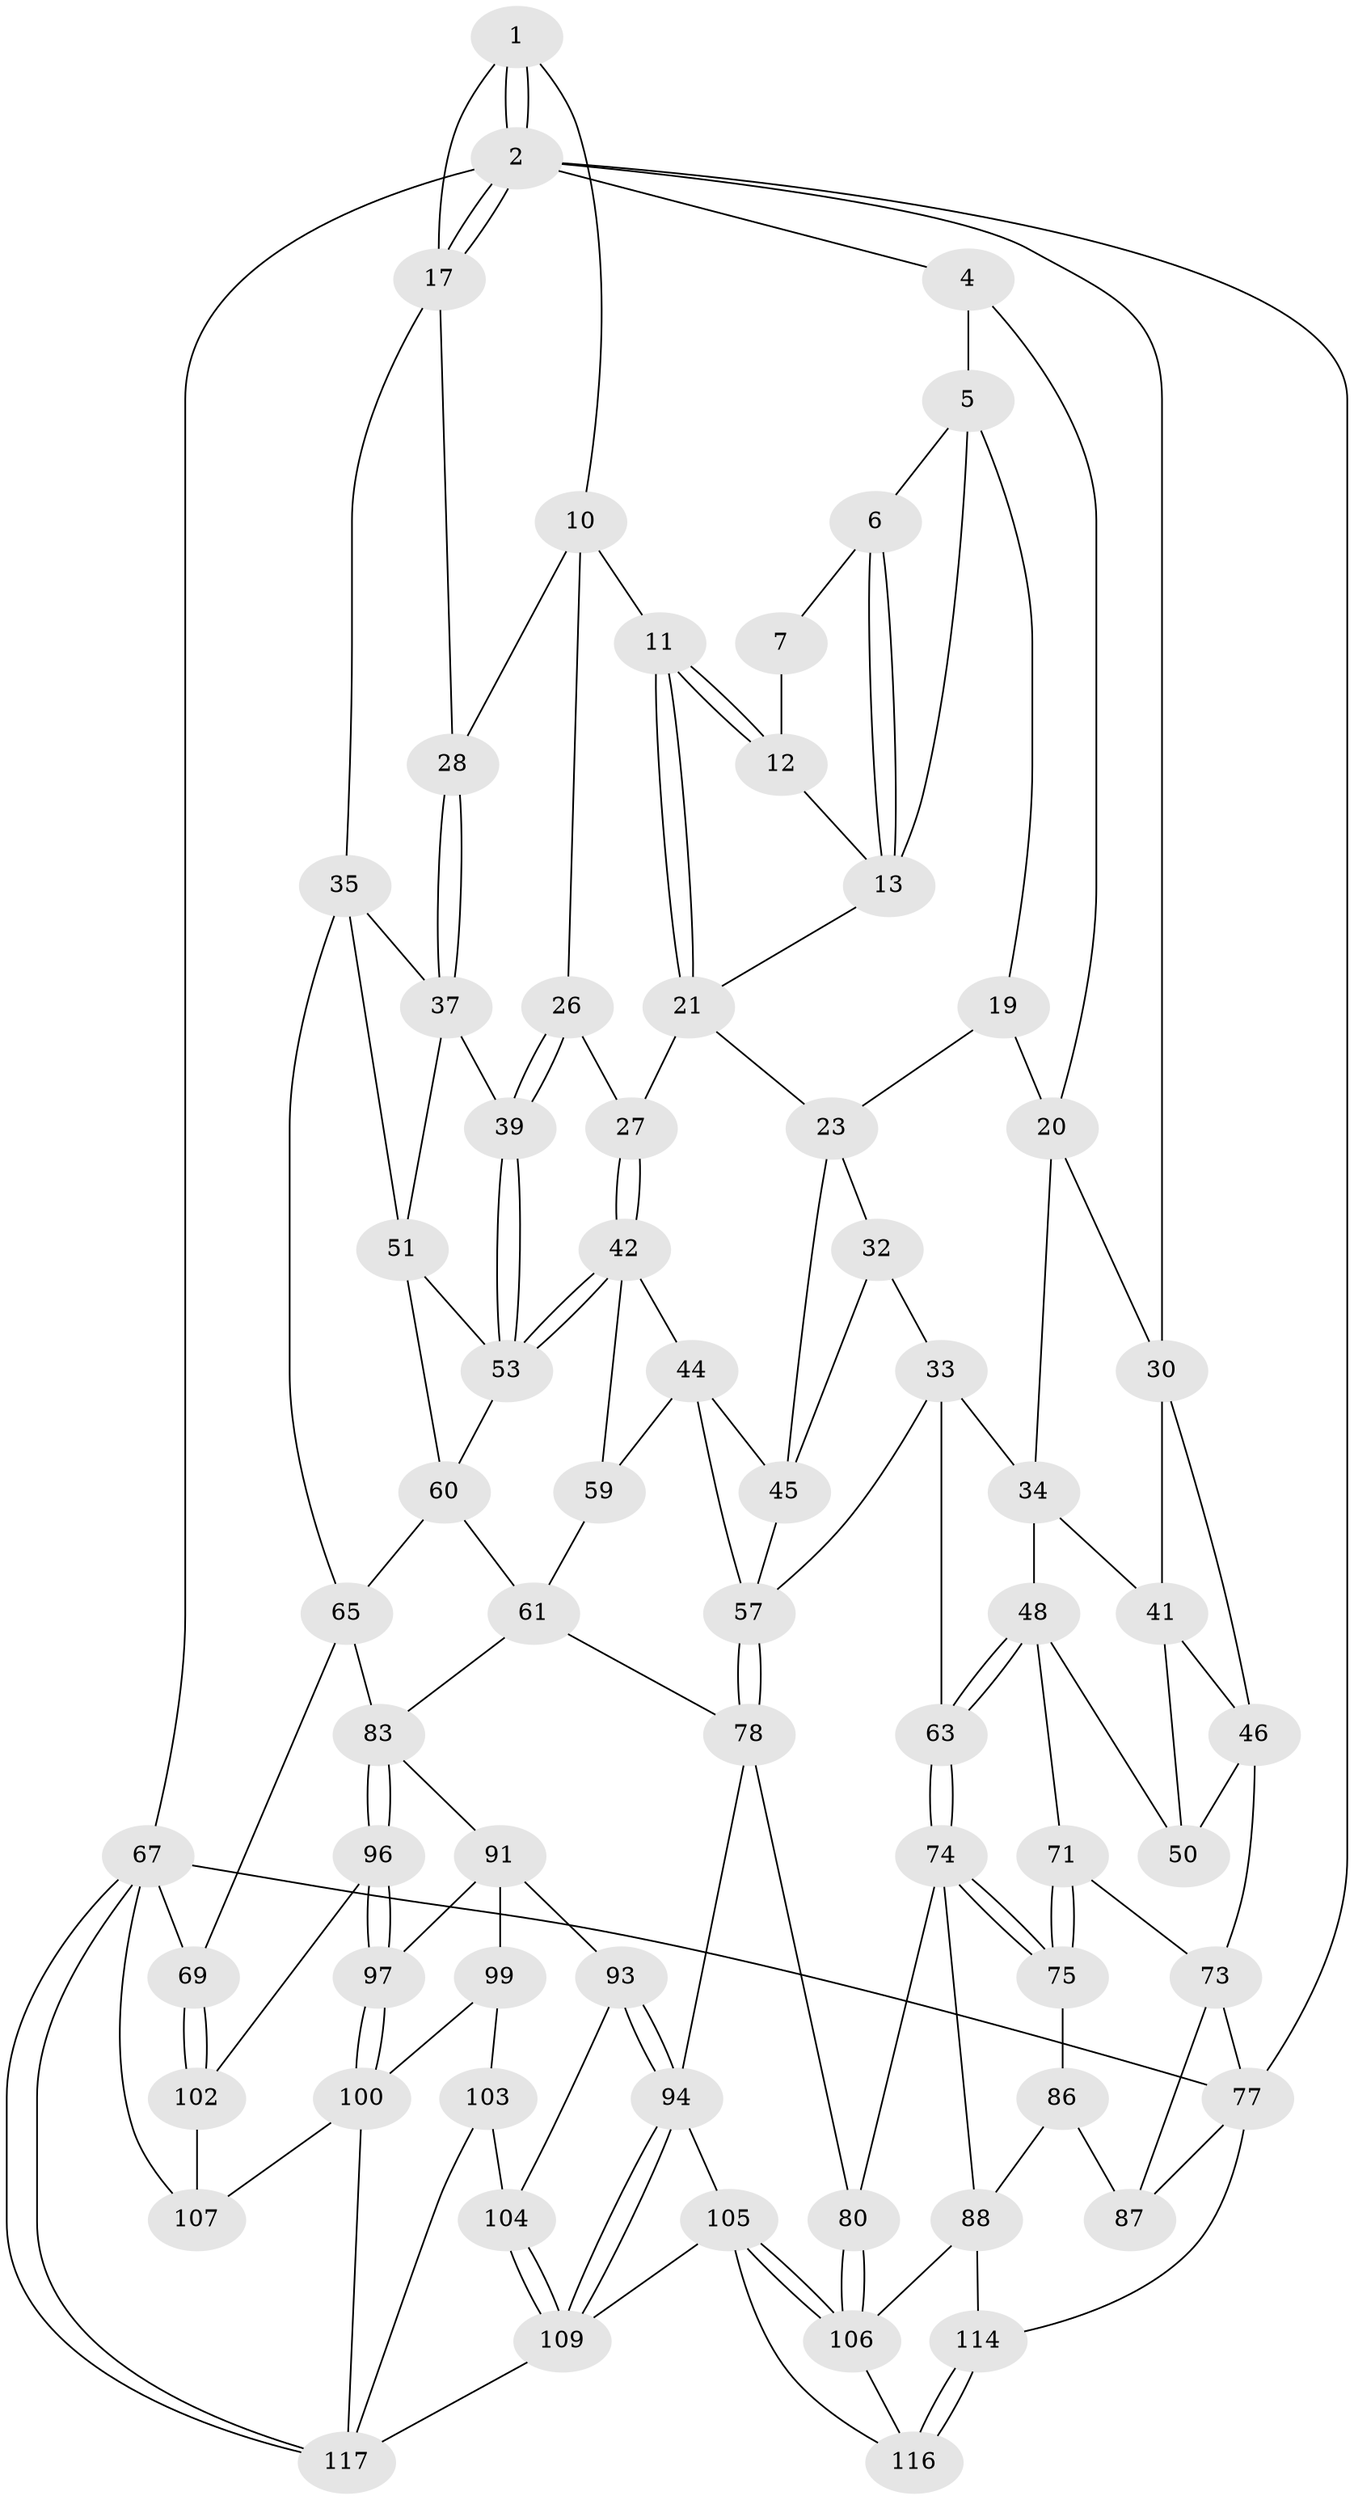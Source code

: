 // Generated by graph-tools (version 1.1) at 2025/24/03/03/25 07:24:31]
// undirected, 70 vertices, 152 edges
graph export_dot {
graph [start="1"]
  node [color=gray90,style=filled];
  1 [pos="+0.8449030969299769+0",super="+9"];
  2 [pos="+1+0",super="+3"];
  4 [pos="+0+0"];
  5 [pos="+0.14373874799381473+0",super="+14"];
  6 [pos="+0.47546288850015395+0"];
  7 [pos="+0.4769278542048096+0",super="+8"];
  10 [pos="+0.727740453265959+0.15278702438316646",super="+25"];
  11 [pos="+0.7049210222548616+0.14548095717468187"];
  12 [pos="+0.6888733303838638+0.07917624365398514",super="+15"];
  13 [pos="+0.3351025676516046+0.10378718934020416",super="+16"];
  17 [pos="+1+0",super="+18"];
  19 [pos="+0.2615030854271598+0.12143498340210918"];
  20 [pos="+0.12047558754984981+0.16222728309736453",super="+29"];
  21 [pos="+0.5582613647877418+0.23640302397991753",super="+22"];
  23 [pos="+0.45131423636111867+0.3116456953811441",super="+24"];
  26 [pos="+0.7357567976619696+0.33942696304111086"];
  27 [pos="+0.6310332836037438+0.3024920557382735"];
  28 [pos="+0.8249199537255355+0.19260574662078056"];
  30 [pos="+0.09458057112456467+0.20893874647786637",super="+31"];
  32 [pos="+0.3149194539156612+0.34898833605963064"];
  33 [pos="+0.307500797106472+0.3537086590258958",super="+62"];
  34 [pos="+0.27197171527608593+0.3613738069063692",super="+40"];
  35 [pos="+1+0.18377766432949594",super="+36"];
  37 [pos="+0.8909488821319284+0.33454079139217374",super="+38"];
  39 [pos="+0.7649357030101179+0.3951373481248686"];
  41 [pos="+0.07030677472913187+0.34851321747628367",super="+47"];
  42 [pos="+0.6241725549378627+0.42922690903006133",super="+43"];
  44 [pos="+0.5355063262002678+0.42696902471617604",super="+56"];
  45 [pos="+0.47480616133853+0.360629481273426",super="+54"];
  46 [pos="+0+0.42138258409952783",super="+70"];
  48 [pos="+0.1786084510790626+0.47693969267801467",super="+49"];
  50 [pos="+0.07831733623397995+0.4995052173797214"];
  51 [pos="+0.9417565645911309+0.4937407860036556",super="+52"];
  53 [pos="+0.754279025208259+0.4324373179678203",super="+55"];
  57 [pos="+0.46047659564662624+0.620230379931816",super="+58"];
  59 [pos="+0.6285267691132697+0.5705922807451876"];
  60 [pos="+0.7550199487113297+0.4845740940185607",super="+64"];
  61 [pos="+0.6858032105974992+0.5895184633805381",super="+82"];
  63 [pos="+0.28774718148745915+0.6043458846454439"];
  65 [pos="+1+0.6385270037553228",super="+66"];
  67 [pos="+1+1",super="+68"];
  69 [pos="+1+0.7769306851925378"];
  71 [pos="+0.13667544634905307+0.6181858418984012",super="+72"];
  73 [pos="+0+0.5561425932538661",super="+76"];
  74 [pos="+0.23656996839467878+0.6738765316981647",super="+81"];
  75 [pos="+0.21366865725394169+0.6625966789836865",super="+85"];
  77 [pos="+0+1",super="+115"];
  78 [pos="+0.46933682666172183+0.7119477686750517",super="+79"];
  80 [pos="+0.3309150552434776+0.8114969154870536"];
  83 [pos="+0.9748305188056161+0.6613376135349711",super="+84"];
  86 [pos="+0.10258150925463708+0.8075725933365576",super="+90"];
  87 [pos="+0+0.8221031802222233",super="+110"];
  88 [pos="+0.23772123678400453+0.8040955589788482",super="+89"];
  91 [pos="+0.7297839930665145+0.6923865546132463",super="+92"];
  93 [pos="+0.6241251836794119+0.8172997250182085"];
  94 [pos="+0.5793336896612435+0.8291702686851489",super="+95"];
  96 [pos="+0.8610358866820577+0.8445412279484512"];
  97 [pos="+0.8250943035992495+0.8626686700135086",super="+98"];
  99 [pos="+0.7337207249551205+0.8342662289257414",super="+101"];
  100 [pos="+0.8005414819287276+0.9109881615808563",super="+108"];
  102 [pos="+0.9139514632005505+0.8859852161056334"];
  103 [pos="+0.7566721078117674+0.9284510833972994"];
  104 [pos="+0.6975339405670838+0.887782096436104"];
  105 [pos="+0.431312932583093+0.975014996163744",super="+112"];
  106 [pos="+0.3641238974269675+0.8946722396787773",super="+113"];
  107 [pos="+0.9165519408571026+0.8970384209899971"];
  109 [pos="+0.5770368560919608+1",super="+111"];
  114 [pos="+0.2545158537667666+1"];
  116 [pos="+0.29580823095774256+1"];
  117 [pos="+1+1",super="+118"];
  1 -- 2;
  1 -- 2;
  1 -- 10;
  1 -- 17;
  2 -- 17;
  2 -- 17;
  2 -- 67;
  2 -- 4;
  2 -- 77;
  2 -- 30;
  4 -- 5;
  4 -- 20;
  5 -- 6;
  5 -- 13;
  5 -- 19;
  6 -- 7;
  6 -- 13;
  6 -- 13;
  7 -- 12 [weight=2];
  10 -- 11;
  10 -- 26;
  10 -- 28;
  11 -- 12;
  11 -- 12;
  11 -- 21;
  11 -- 21;
  12 -- 13;
  13 -- 21;
  17 -- 35;
  17 -- 28;
  19 -- 20;
  19 -- 23;
  20 -- 34;
  20 -- 30;
  21 -- 27;
  21 -- 23;
  23 -- 45;
  23 -- 32;
  26 -- 27;
  26 -- 39;
  26 -- 39;
  27 -- 42;
  27 -- 42;
  28 -- 37;
  28 -- 37;
  30 -- 41;
  30 -- 46;
  32 -- 33;
  32 -- 45;
  33 -- 34;
  33 -- 63;
  33 -- 57;
  34 -- 48;
  34 -- 41;
  35 -- 51;
  35 -- 37;
  35 -- 65;
  37 -- 39;
  37 -- 51;
  39 -- 53;
  39 -- 53;
  41 -- 50;
  41 -- 46;
  42 -- 53;
  42 -- 53;
  42 -- 59;
  42 -- 44;
  44 -- 45;
  44 -- 57;
  44 -- 59;
  45 -- 57;
  46 -- 73;
  46 -- 50;
  48 -- 63;
  48 -- 63;
  48 -- 50;
  48 -- 71;
  51 -- 53;
  51 -- 60;
  53 -- 60;
  57 -- 78;
  57 -- 78;
  59 -- 61;
  60 -- 61;
  60 -- 65;
  61 -- 83;
  61 -- 78;
  63 -- 74;
  63 -- 74;
  65 -- 83;
  65 -- 69;
  67 -- 117;
  67 -- 117;
  67 -- 77;
  67 -- 107;
  67 -- 69;
  69 -- 102;
  69 -- 102;
  71 -- 75 [weight=2];
  71 -- 75;
  71 -- 73;
  73 -- 77;
  73 -- 87;
  74 -- 75;
  74 -- 75;
  74 -- 80;
  74 -- 88;
  75 -- 86;
  77 -- 114;
  77 -- 87;
  78 -- 80;
  78 -- 94;
  80 -- 106;
  80 -- 106;
  83 -- 96;
  83 -- 96;
  83 -- 91;
  86 -- 87 [weight=2];
  86 -- 88;
  88 -- 114;
  88 -- 106;
  91 -- 97;
  91 -- 99;
  91 -- 93;
  93 -- 94;
  93 -- 94;
  93 -- 104;
  94 -- 109;
  94 -- 109;
  94 -- 105;
  96 -- 97;
  96 -- 97;
  96 -- 102;
  97 -- 100;
  97 -- 100;
  99 -- 100;
  99 -- 103;
  100 -- 107;
  100 -- 117;
  102 -- 107;
  103 -- 104;
  103 -- 117;
  104 -- 109;
  104 -- 109;
  105 -- 106;
  105 -- 106;
  105 -- 116;
  105 -- 109;
  106 -- 116;
  109 -- 117;
  114 -- 116;
  114 -- 116;
}
